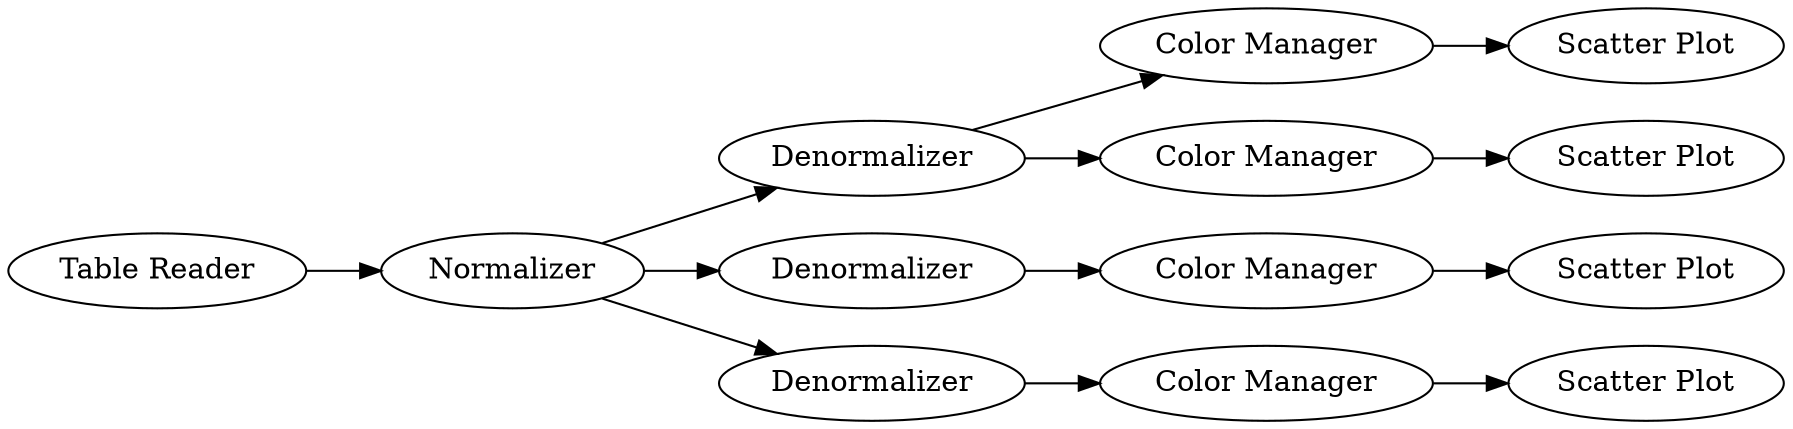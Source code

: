 digraph {
	"6066545434813537400_47" [label=Denormalizer]
	"6066545434813537400_46" [label="Color Manager"]
	"6066545434813537400_44" [label="Scatter Plot"]
	"6066545434813537400_8" [label="Table Reader"]
	"6066545434813537400_35" [label=Denormalizer]
	"6066545434813537400_43" [label="Scatter Plot"]
	"6066545434813537400_48" [label="Color Manager"]
	"6066545434813537400_42" [label="Scatter Plot"]
	"6066545434813537400_3" [label="Color Manager"]
	"6066545434813537400_51" [label="Scatter Plot"]
	"6066545434813537400_12" [label=Normalizer]
	"6066545434813537400_45" [label=Denormalizer]
	"6066545434813537400_50" [label="Color Manager"]
	"6066545434813537400_47" -> "6066545434813537400_48"
	"6066545434813537400_12" -> "6066545434813537400_45"
	"6066545434813537400_45" -> "6066545434813537400_46"
	"6066545434813537400_48" -> "6066545434813537400_44"
	"6066545434813537400_12" -> "6066545434813537400_47"
	"6066545434813537400_50" -> "6066545434813537400_51"
	"6066545434813537400_46" -> "6066545434813537400_43"
	"6066545434813537400_47" -> "6066545434813537400_50"
	"6066545434813537400_8" -> "6066545434813537400_12"
	"6066545434813537400_12" -> "6066545434813537400_35"
	"6066545434813537400_35" -> "6066545434813537400_3"
	"6066545434813537400_3" -> "6066545434813537400_42"
	rankdir=LR
}
